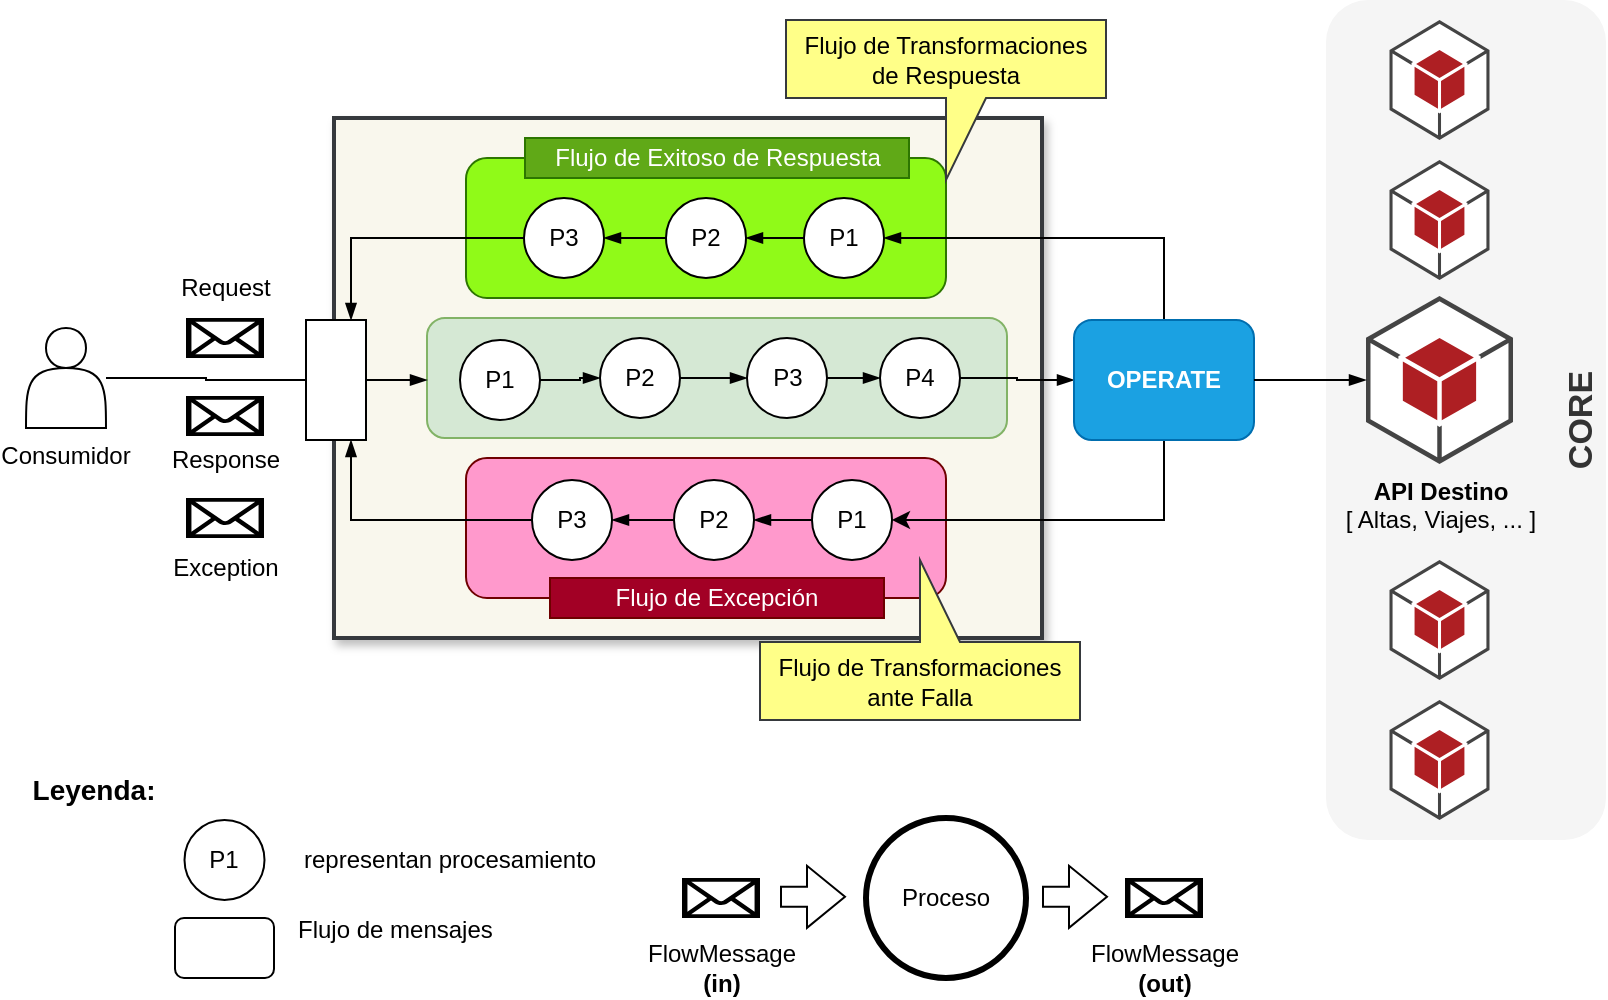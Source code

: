 <mxfile version="28.2.7">
  <diagram name="Página-1" id="-xM8dXL8dfv-TTi4CCy5">
    <mxGraphModel dx="925" dy="607" grid="1" gridSize="10" guides="1" tooltips="1" connect="1" arrows="1" fold="1" page="1" pageScale="1" pageWidth="827" pageHeight="1169" math="0" shadow="0">
      <root>
        <mxCell id="0" />
        <mxCell id="1" parent="0" />
        <mxCell id="83phjedtwViZzsiiqnTX-1" value="" style="rounded=0;whiteSpace=wrap;html=1;fillColor=#f9f7ed;strokeColor=#36393d;strokeWidth=2;shadow=1;" vertex="1" parent="1">
          <mxGeometry x="184" y="69" width="354" height="260" as="geometry" />
        </mxCell>
        <mxCell id="83phjedtwViZzsiiqnTX-2" value="" style="rounded=1;whiteSpace=wrap;html=1;fillColor=#FF99CC;fontColor=#ffffff;strokeColor=#6F0000;" vertex="1" parent="1">
          <mxGeometry x="250" y="239" width="240" height="70" as="geometry" />
        </mxCell>
        <mxCell id="83phjedtwViZzsiiqnTX-3" value="" style="rounded=1;whiteSpace=wrap;html=1;fillColor=#90FA18;fontColor=#ffffff;strokeColor=#2D7600;" vertex="1" parent="1">
          <mxGeometry x="250" y="89" width="240" height="70" as="geometry" />
        </mxCell>
        <mxCell id="83phjedtwViZzsiiqnTX-4" value="CORE" style="rounded=1;whiteSpace=wrap;html=1;fillColor=#f5f5f5;fontColor=#333333;strokeColor=none;horizontal=0;align=center;verticalAlign=bottom;fontStyle=1;fontSize=17;" vertex="1" parent="1">
          <mxGeometry x="680" y="10" width="140" height="420" as="geometry" />
        </mxCell>
        <mxCell id="83phjedtwViZzsiiqnTX-5" value="" style="rounded=1;whiteSpace=wrap;html=1;fillColor=#d5e8d4;strokeColor=#82b366;" vertex="1" parent="1">
          <mxGeometry x="230.5" y="169" width="290" height="60" as="geometry" />
        </mxCell>
        <mxCell id="83phjedtwViZzsiiqnTX-6" style="edgeStyle=orthogonalEdgeStyle;rounded=0;orthogonalLoop=1;jettySize=auto;html=1;entryX=0.75;entryY=1;entryDx=0;entryDy=0;endArrow=blockThin;endFill=1;exitX=0;exitY=0.5;exitDx=0;exitDy=0;" edge="1" parent="1" source="83phjedtwViZzsiiqnTX-46" target="83phjedtwViZzsiiqnTX-37">
          <mxGeometry relative="1" as="geometry" />
        </mxCell>
        <mxCell id="83phjedtwViZzsiiqnTX-7" value="" style="edgeStyle=orthogonalEdgeStyle;rounded=0;orthogonalLoop=1;jettySize=auto;html=1;endArrow=blockThin;endFill=1;" edge="1" parent="1" source="83phjedtwViZzsiiqnTX-8" target="83phjedtwViZzsiiqnTX-10">
          <mxGeometry relative="1" as="geometry" />
        </mxCell>
        <mxCell id="83phjedtwViZzsiiqnTX-8" value="P1" style="ellipse;whiteSpace=wrap;html=1;aspect=fixed;" vertex="1" parent="1">
          <mxGeometry x="247" y="180" width="40" height="40" as="geometry" />
        </mxCell>
        <mxCell id="83phjedtwViZzsiiqnTX-9" value="" style="edgeStyle=orthogonalEdgeStyle;rounded=0;orthogonalLoop=1;jettySize=auto;html=1;endArrow=blockThin;endFill=1;" edge="1" parent="1" source="83phjedtwViZzsiiqnTX-10" target="83phjedtwViZzsiiqnTX-12">
          <mxGeometry relative="1" as="geometry" />
        </mxCell>
        <mxCell id="83phjedtwViZzsiiqnTX-10" value="P2" style="ellipse;whiteSpace=wrap;html=1;aspect=fixed;" vertex="1" parent="1">
          <mxGeometry x="317" y="179" width="40" height="40" as="geometry" />
        </mxCell>
        <mxCell id="83phjedtwViZzsiiqnTX-11" value="" style="edgeStyle=orthogonalEdgeStyle;rounded=0;orthogonalLoop=1;jettySize=auto;html=1;endArrow=blockThin;endFill=1;" edge="1" parent="1" source="83phjedtwViZzsiiqnTX-12" target="83phjedtwViZzsiiqnTX-14">
          <mxGeometry relative="1" as="geometry" />
        </mxCell>
        <mxCell id="83phjedtwViZzsiiqnTX-12" value="P3" style="ellipse;whiteSpace=wrap;html=1;aspect=fixed;" vertex="1" parent="1">
          <mxGeometry x="390.5" y="179" width="40" height="40" as="geometry" />
        </mxCell>
        <mxCell id="83phjedtwViZzsiiqnTX-13" style="edgeStyle=orthogonalEdgeStyle;rounded=0;orthogonalLoop=1;jettySize=auto;html=1;exitX=1;exitY=0.5;exitDx=0;exitDy=0;entryX=0;entryY=0.5;entryDx=0;entryDy=0;endArrow=blockThin;endFill=1;" edge="1" parent="1" source="83phjedtwViZzsiiqnTX-14" target="83phjedtwViZzsiiqnTX-18">
          <mxGeometry relative="1" as="geometry">
            <mxPoint x="532" y="199.0" as="targetPoint" />
          </mxGeometry>
        </mxCell>
        <mxCell id="83phjedtwViZzsiiqnTX-14" value="P4" style="ellipse;whiteSpace=wrap;html=1;aspect=fixed;" vertex="1" parent="1">
          <mxGeometry x="457" y="179" width="40" height="40" as="geometry" />
        </mxCell>
        <mxCell id="83phjedtwViZzsiiqnTX-15" value="&lt;b&gt;API Destino&lt;/b&gt;&lt;div&gt;[ Altas, Viajes, ... ]&lt;/div&gt;" style="outlineConnect=0;dashed=0;verticalLabelPosition=bottom;verticalAlign=top;align=center;html=1;shape=mxgraph.aws3.android;fillColor=#AE1F23;gradientColor=none;" vertex="1" parent="1">
          <mxGeometry x="700" y="158" width="73.5" height="84" as="geometry" />
        </mxCell>
        <mxCell id="83phjedtwViZzsiiqnTX-16" style="edgeStyle=orthogonalEdgeStyle;rounded=0;orthogonalLoop=1;jettySize=auto;html=1;entryX=1;entryY=0.5;entryDx=0;entryDy=0;exitX=0.5;exitY=0;exitDx=0;exitDy=0;endArrow=blockThin;endFill=1;" edge="1" parent="1" source="83phjedtwViZzsiiqnTX-18" target="83phjedtwViZzsiiqnTX-32">
          <mxGeometry relative="1" as="geometry" />
        </mxCell>
        <mxCell id="83phjedtwViZzsiiqnTX-17" style="edgeStyle=orthogonalEdgeStyle;rounded=0;orthogonalLoop=1;jettySize=auto;html=1;exitX=0.5;exitY=1;exitDx=0;exitDy=0;entryX=1;entryY=0.5;entryDx=0;entryDy=0;" edge="1" parent="1" source="83phjedtwViZzsiiqnTX-18" target="83phjedtwViZzsiiqnTX-43">
          <mxGeometry relative="1" as="geometry" />
        </mxCell>
        <mxCell id="83phjedtwViZzsiiqnTX-18" value="OPERATE" style="rounded=1;whiteSpace=wrap;html=1;fontStyle=1;fillColor=#1ba1e2;fontColor=#ffffff;strokeColor=#006EAF;" vertex="1" parent="1">
          <mxGeometry x="554" y="170" width="90" height="60" as="geometry" />
        </mxCell>
        <mxCell id="83phjedtwViZzsiiqnTX-19" style="edgeStyle=orthogonalEdgeStyle;rounded=0;orthogonalLoop=1;jettySize=auto;html=1;exitX=1;exitY=0.5;exitDx=0;exitDy=0;entryX=0;entryY=0.5;entryDx=0;entryDy=0;entryPerimeter=0;endArrow=blockThin;endFill=1;" edge="1" parent="1" source="83phjedtwViZzsiiqnTX-18" target="83phjedtwViZzsiiqnTX-15">
          <mxGeometry relative="1" as="geometry" />
        </mxCell>
        <mxCell id="83phjedtwViZzsiiqnTX-20" value="" style="outlineConnect=0;dashed=0;verticalLabelPosition=bottom;verticalAlign=top;align=center;html=1;shape=mxgraph.aws3.android;fillColor=#AE1F23;gradientColor=none;" vertex="1" parent="1">
          <mxGeometry x="711.75" y="90" width="50" height="60" as="geometry" />
        </mxCell>
        <mxCell id="83phjedtwViZzsiiqnTX-21" value="" style="outlineConnect=0;dashed=0;verticalLabelPosition=bottom;verticalAlign=top;align=center;html=1;shape=mxgraph.aws3.android;fillColor=#AE1F23;gradientColor=none;" vertex="1" parent="1">
          <mxGeometry x="711.75" y="290" width="50" height="60" as="geometry" />
        </mxCell>
        <mxCell id="83phjedtwViZzsiiqnTX-22" value="" style="outlineConnect=0;dashed=0;verticalLabelPosition=bottom;verticalAlign=top;align=center;html=1;shape=mxgraph.aws3.android;fillColor=#AE1F23;gradientColor=none;" vertex="1" parent="1">
          <mxGeometry x="711.75" y="20" width="50" height="60" as="geometry" />
        </mxCell>
        <mxCell id="83phjedtwViZzsiiqnTX-23" value="" style="outlineConnect=0;dashed=0;verticalLabelPosition=bottom;verticalAlign=top;align=center;html=1;shape=mxgraph.aws3.android;fillColor=#AE1F23;gradientColor=none;" vertex="1" parent="1">
          <mxGeometry x="711.75" y="360" width="50" height="60" as="geometry" />
        </mxCell>
        <mxCell id="83phjedtwViZzsiiqnTX-24" value="Flujo de Excepción" style="text;html=1;whiteSpace=wrap;strokeColor=#6F0000;fillColor=#a20025;align=center;verticalAlign=middle;rounded=0;fontColor=#ffffff;" vertex="1" parent="1">
          <mxGeometry x="292" y="299" width="167" height="20" as="geometry" />
        </mxCell>
        <mxCell id="83phjedtwViZzsiiqnTX-25" value="Flujo de Exitoso de Respuesta" style="text;html=1;whiteSpace=wrap;strokeColor=#2D7600;fillColor=#60a917;align=center;verticalAlign=middle;rounded=0;fontColor=#ffffff;" vertex="1" parent="1">
          <mxGeometry x="279.5" y="79" width="192" height="20" as="geometry" />
        </mxCell>
        <mxCell id="83phjedtwViZzsiiqnTX-26" style="edgeStyle=orthogonalEdgeStyle;rounded=0;orthogonalLoop=1;jettySize=auto;html=1;entryX=0;entryY=0.5;entryDx=0;entryDy=0;endArrow=none;endFill=0;" edge="1" parent="1" source="83phjedtwViZzsiiqnTX-27" target="83phjedtwViZzsiiqnTX-37">
          <mxGeometry relative="1" as="geometry" />
        </mxCell>
        <mxCell id="83phjedtwViZzsiiqnTX-27" value="Consumidor" style="shape=actor;whiteSpace=wrap;html=1;labelPosition=center;verticalLabelPosition=bottom;align=center;verticalAlign=top;" vertex="1" parent="1">
          <mxGeometry x="30" y="174" width="40" height="50" as="geometry" />
        </mxCell>
        <mxCell id="83phjedtwViZzsiiqnTX-28" value="" style="shape=mxgraph.signs.tech.mail;html=1;pointerEvents=1;fillColor=#000000;strokeColor=none;verticalLabelPosition=bottom;verticalAlign=top;align=center;aspect=fixed;strokeWidth=1;" vertex="1" parent="1">
          <mxGeometry x="110" y="169" width="39" height="20" as="geometry" />
        </mxCell>
        <mxCell id="83phjedtwViZzsiiqnTX-29" value="" style="shape=mxgraph.signs.tech.mail;html=1;pointerEvents=1;fillColor=#000000;strokeColor=none;verticalLabelPosition=bottom;verticalAlign=top;align=center;aspect=fixed;strokeWidth=1;" vertex="1" parent="1">
          <mxGeometry x="110" y="208" width="39" height="20" as="geometry" />
        </mxCell>
        <mxCell id="83phjedtwViZzsiiqnTX-30" value="" style="shape=mxgraph.signs.tech.mail;html=1;pointerEvents=1;fillColor=#000000;strokeColor=none;verticalLabelPosition=bottom;verticalAlign=top;align=center;aspect=fixed;strokeWidth=1;" vertex="1" parent="1">
          <mxGeometry x="110" y="259" width="39" height="20" as="geometry" />
        </mxCell>
        <mxCell id="83phjedtwViZzsiiqnTX-31" style="edgeStyle=orthogonalEdgeStyle;rounded=0;orthogonalLoop=1;jettySize=auto;html=1;exitX=0;exitY=0.5;exitDx=0;exitDy=0;entryX=1;entryY=0.5;entryDx=0;entryDy=0;endArrow=blockThin;endFill=1;" edge="1" parent="1" source="83phjedtwViZzsiiqnTX-32" target="83phjedtwViZzsiiqnTX-34">
          <mxGeometry relative="1" as="geometry" />
        </mxCell>
        <mxCell id="83phjedtwViZzsiiqnTX-32" value="P1" style="ellipse;whiteSpace=wrap;html=1;aspect=fixed;" vertex="1" parent="1">
          <mxGeometry x="419" y="109" width="40" height="40" as="geometry" />
        </mxCell>
        <mxCell id="83phjedtwViZzsiiqnTX-33" style="edgeStyle=orthogonalEdgeStyle;rounded=0;orthogonalLoop=1;jettySize=auto;html=1;exitX=0;exitY=0.5;exitDx=0;exitDy=0;entryX=1;entryY=0.5;entryDx=0;entryDy=0;endArrow=blockThin;endFill=1;" edge="1" parent="1" source="83phjedtwViZzsiiqnTX-34" target="83phjedtwViZzsiiqnTX-35">
          <mxGeometry relative="1" as="geometry" />
        </mxCell>
        <mxCell id="83phjedtwViZzsiiqnTX-34" value="P2" style="ellipse;whiteSpace=wrap;html=1;aspect=fixed;" vertex="1" parent="1">
          <mxGeometry x="350" y="109" width="40" height="40" as="geometry" />
        </mxCell>
        <mxCell id="83phjedtwViZzsiiqnTX-35" value="P3" style="ellipse;whiteSpace=wrap;html=1;aspect=fixed;" vertex="1" parent="1">
          <mxGeometry x="279" y="109" width="40" height="40" as="geometry" />
        </mxCell>
        <mxCell id="83phjedtwViZzsiiqnTX-36" style="edgeStyle=orthogonalEdgeStyle;rounded=0;orthogonalLoop=1;jettySize=auto;html=1;exitX=1;exitY=0.5;exitDx=0;exitDy=0;entryX=0;entryY=0.5;entryDx=0;entryDy=0;endArrow=blockThin;endFill=1;" edge="1" parent="1" source="83phjedtwViZzsiiqnTX-37" target="83phjedtwViZzsiiqnTX-5">
          <mxGeometry relative="1" as="geometry" />
        </mxCell>
        <mxCell id="83phjedtwViZzsiiqnTX-37" value="" style="rounded=0;whiteSpace=wrap;html=1;" vertex="1" parent="1">
          <mxGeometry x="170" y="170" width="30" height="60" as="geometry" />
        </mxCell>
        <mxCell id="83phjedtwViZzsiiqnTX-38" value="Request" style="text;html=1;whiteSpace=wrap;strokeColor=none;fillColor=none;align=center;verticalAlign=middle;rounded=0;" vertex="1" parent="1">
          <mxGeometry x="99.5" y="139" width="60" height="30" as="geometry" />
        </mxCell>
        <mxCell id="83phjedtwViZzsiiqnTX-39" value="Response" style="text;html=1;whiteSpace=wrap;strokeColor=none;fillColor=none;align=center;verticalAlign=middle;rounded=0;" vertex="1" parent="1">
          <mxGeometry x="99.5" y="225" width="60" height="30" as="geometry" />
        </mxCell>
        <mxCell id="83phjedtwViZzsiiqnTX-40" value="Exception" style="text;html=1;whiteSpace=wrap;strokeColor=none;fillColor=none;align=center;verticalAlign=middle;rounded=0;" vertex="1" parent="1">
          <mxGeometry x="99.5" y="279" width="60" height="30" as="geometry" />
        </mxCell>
        <mxCell id="83phjedtwViZzsiiqnTX-41" style="edgeStyle=orthogonalEdgeStyle;rounded=0;orthogonalLoop=1;jettySize=auto;html=1;exitX=0;exitY=0.5;exitDx=0;exitDy=0;entryX=0.75;entryY=0;entryDx=0;entryDy=0;endArrow=blockThin;endFill=1;" edge="1" parent="1" source="83phjedtwViZzsiiqnTX-35" target="83phjedtwViZzsiiqnTX-37">
          <mxGeometry relative="1" as="geometry" />
        </mxCell>
        <mxCell id="83phjedtwViZzsiiqnTX-42" style="edgeStyle=orthogonalEdgeStyle;rounded=0;orthogonalLoop=1;jettySize=auto;html=1;exitX=0;exitY=0.5;exitDx=0;exitDy=0;entryX=1;entryY=0.5;entryDx=0;entryDy=0;endArrow=blockThin;endFill=1;" edge="1" parent="1" source="83phjedtwViZzsiiqnTX-43" target="83phjedtwViZzsiiqnTX-45">
          <mxGeometry relative="1" as="geometry" />
        </mxCell>
        <mxCell id="83phjedtwViZzsiiqnTX-43" value="P1" style="ellipse;whiteSpace=wrap;html=1;aspect=fixed;" vertex="1" parent="1">
          <mxGeometry x="423" y="250" width="40" height="40" as="geometry" />
        </mxCell>
        <mxCell id="83phjedtwViZzsiiqnTX-44" style="edgeStyle=orthogonalEdgeStyle;rounded=0;orthogonalLoop=1;jettySize=auto;html=1;exitX=0;exitY=0.5;exitDx=0;exitDy=0;entryX=1;entryY=0.5;entryDx=0;entryDy=0;endArrow=blockThin;endFill=1;" edge="1" parent="1" source="83phjedtwViZzsiiqnTX-45" target="83phjedtwViZzsiiqnTX-46">
          <mxGeometry relative="1" as="geometry" />
        </mxCell>
        <mxCell id="83phjedtwViZzsiiqnTX-45" value="P2" style="ellipse;whiteSpace=wrap;html=1;aspect=fixed;" vertex="1" parent="1">
          <mxGeometry x="354" y="250" width="40" height="40" as="geometry" />
        </mxCell>
        <mxCell id="83phjedtwViZzsiiqnTX-46" value="P3" style="ellipse;whiteSpace=wrap;html=1;aspect=fixed;" vertex="1" parent="1">
          <mxGeometry x="283" y="250" width="40" height="40" as="geometry" />
        </mxCell>
        <mxCell id="83phjedtwViZzsiiqnTX-47" value="Flujo de Transformaciones de Respuesta" style="shape=callout;whiteSpace=wrap;html=1;perimeter=calloutPerimeter;size=41;position=0.5;fillColor=#ffff88;strokeColor=#36393d;" vertex="1" parent="1">
          <mxGeometry x="410" y="20" width="160" height="80" as="geometry" />
        </mxCell>
        <mxCell id="83phjedtwViZzsiiqnTX-48" value="Flujo de Transformaciones ante Falla" style="shape=callout;whiteSpace=wrap;html=1;perimeter=calloutPerimeter;size=41;position=0.5;flipV=1;fillColor=#ffff88;strokeColor=#36393d;" vertex="1" parent="1">
          <mxGeometry x="397" y="290" width="160" height="80" as="geometry" />
        </mxCell>
        <mxCell id="83phjedtwViZzsiiqnTX-49" value="Leyenda:" style="text;html=1;whiteSpace=wrap;strokeColor=none;fillColor=none;align=center;verticalAlign=middle;rounded=0;fontStyle=1;fontSize=14;" vertex="1" parent="1">
          <mxGeometry x="33.5" y="390" width="60" height="30" as="geometry" />
        </mxCell>
        <mxCell id="83phjedtwViZzsiiqnTX-50" value="P1" style="ellipse;whiteSpace=wrap;html=1;aspect=fixed;" vertex="1" parent="1">
          <mxGeometry x="109.25" y="420" width="40" height="40" as="geometry" />
        </mxCell>
        <mxCell id="83phjedtwViZzsiiqnTX-51" value="representan procesamiento" style="text;html=1;whiteSpace=wrap;strokeColor=none;fillColor=none;align=left;verticalAlign=middle;rounded=0;" vertex="1" parent="1">
          <mxGeometry x="166.5" y="425" width="150.5" height="30" as="geometry" />
        </mxCell>
        <mxCell id="83phjedtwViZzsiiqnTX-52" value="Proceso" style="ellipse;whiteSpace=wrap;html=1;aspect=fixed;strokeWidth=3;" vertex="1" parent="1">
          <mxGeometry x="450" y="419" width="80" height="80" as="geometry" />
        </mxCell>
        <mxCell id="83phjedtwViZzsiiqnTX-53" value="" style="shape=mxgraph.signs.tech.mail;html=1;pointerEvents=1;fillColor=#000000;strokeColor=none;verticalLabelPosition=bottom;verticalAlign=top;align=center;aspect=fixed;strokeWidth=1;" vertex="1" parent="1">
          <mxGeometry x="358" y="449" width="39" height="20" as="geometry" />
        </mxCell>
        <mxCell id="83phjedtwViZzsiiqnTX-54" value="" style="shape=flexArrow;endArrow=classic;html=1;rounded=0;" edge="1" parent="1">
          <mxGeometry width="50" height="50" relative="1" as="geometry">
            <mxPoint x="407" y="458.41" as="sourcePoint" />
            <mxPoint x="440" y="458.41" as="targetPoint" />
          </mxGeometry>
        </mxCell>
        <mxCell id="83phjedtwViZzsiiqnTX-55" value="" style="shape=flexArrow;endArrow=classic;html=1;rounded=0;" edge="1" parent="1">
          <mxGeometry width="50" height="50" relative="1" as="geometry">
            <mxPoint x="538" y="458.41" as="sourcePoint" />
            <mxPoint x="571" y="458.41" as="targetPoint" />
          </mxGeometry>
        </mxCell>
        <mxCell id="83phjedtwViZzsiiqnTX-56" value="" style="shape=mxgraph.signs.tech.mail;html=1;pointerEvents=1;fillColor=#000000;strokeColor=none;verticalLabelPosition=bottom;verticalAlign=top;align=center;aspect=fixed;strokeWidth=1;" vertex="1" parent="1">
          <mxGeometry x="579.5" y="449" width="39" height="20" as="geometry" />
        </mxCell>
        <mxCell id="83phjedtwViZzsiiqnTX-57" value="FlowMessage&lt;div&gt;&lt;b&gt;(in)&lt;/b&gt;&lt;/div&gt;" style="text;html=1;whiteSpace=wrap;strokeColor=none;fillColor=none;align=center;verticalAlign=middle;rounded=0;" vertex="1" parent="1">
          <mxGeometry x="333.75" y="479" width="87.5" height="30" as="geometry" />
        </mxCell>
        <mxCell id="83phjedtwViZzsiiqnTX-58" value="FlowMessage&lt;div&gt;&lt;b&gt;(out)&lt;/b&gt;&lt;/div&gt;" style="text;html=1;whiteSpace=wrap;strokeColor=none;fillColor=none;align=center;verticalAlign=middle;rounded=0;" vertex="1" parent="1">
          <mxGeometry x="553.5" y="479" width="91" height="30" as="geometry" />
        </mxCell>
        <mxCell id="83phjedtwViZzsiiqnTX-59" value="" style="rounded=1;whiteSpace=wrap;html=1;" vertex="1" parent="1">
          <mxGeometry x="104.5" y="469" width="49.5" height="30" as="geometry" />
        </mxCell>
        <mxCell id="83phjedtwViZzsiiqnTX-60" value="Flujo de mensajes" style="text;html=1;whiteSpace=wrap;strokeColor=none;fillColor=none;align=left;verticalAlign=middle;rounded=0;" vertex="1" parent="1">
          <mxGeometry x="164" y="460" width="150.5" height="30" as="geometry" />
        </mxCell>
      </root>
    </mxGraphModel>
  </diagram>
</mxfile>
